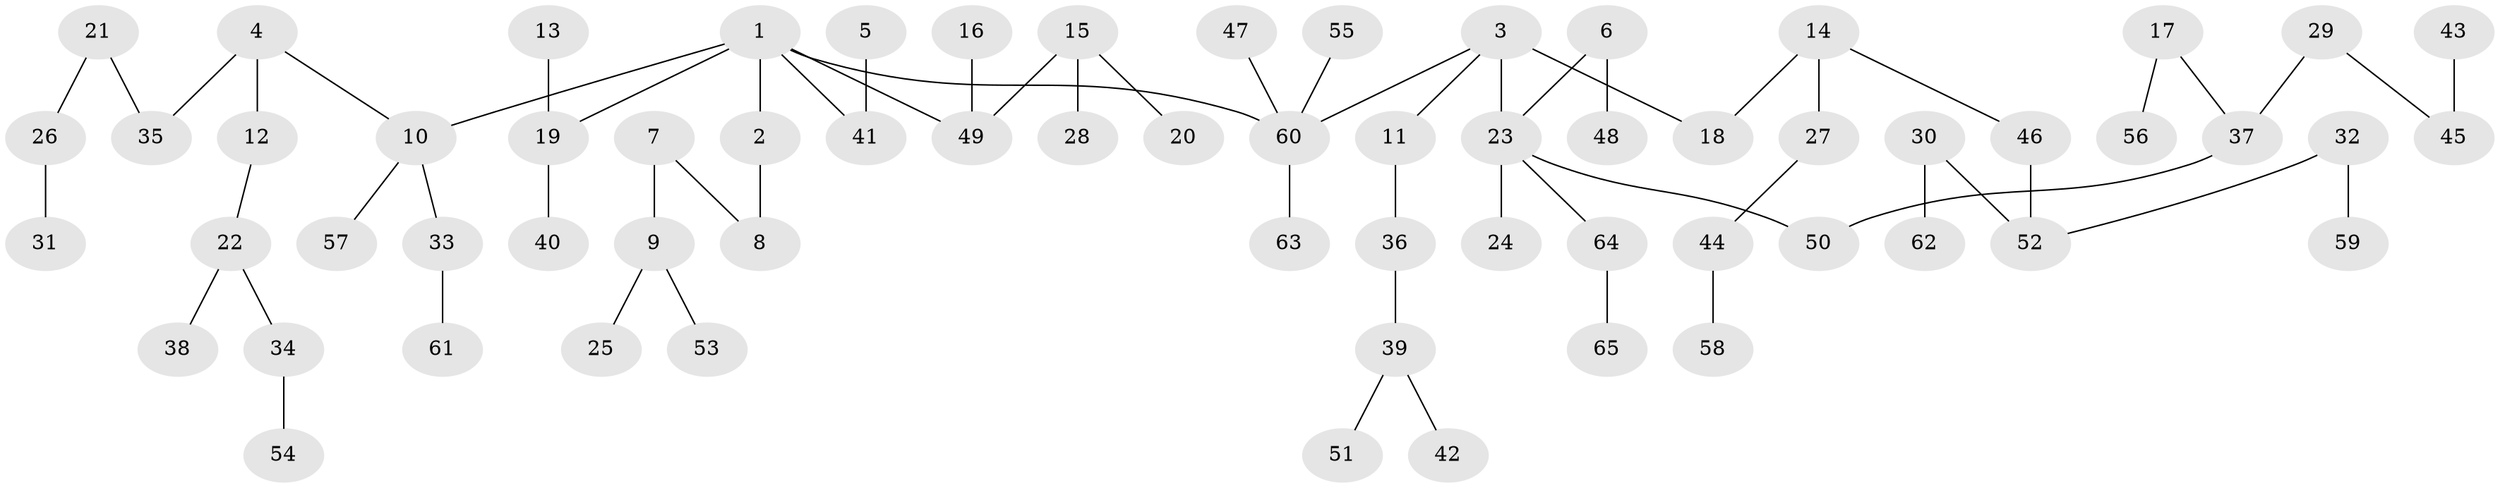 // original degree distribution, {4: 0.05434782608695652, 6: 0.03260869565217391, 2: 0.30434782608695654, 3: 0.15217391304347827, 5: 0.010869565217391304, 1: 0.44565217391304346}
// Generated by graph-tools (version 1.1) at 2025/37/03/04/25 23:37:29]
// undirected, 65 vertices, 64 edges
graph export_dot {
  node [color=gray90,style=filled];
  1;
  2;
  3;
  4;
  5;
  6;
  7;
  8;
  9;
  10;
  11;
  12;
  13;
  14;
  15;
  16;
  17;
  18;
  19;
  20;
  21;
  22;
  23;
  24;
  25;
  26;
  27;
  28;
  29;
  30;
  31;
  32;
  33;
  34;
  35;
  36;
  37;
  38;
  39;
  40;
  41;
  42;
  43;
  44;
  45;
  46;
  47;
  48;
  49;
  50;
  51;
  52;
  53;
  54;
  55;
  56;
  57;
  58;
  59;
  60;
  61;
  62;
  63;
  64;
  65;
  1 -- 2 [weight=1.0];
  1 -- 10 [weight=1.0];
  1 -- 19 [weight=1.0];
  1 -- 41 [weight=1.0];
  1 -- 49 [weight=1.0];
  1 -- 60 [weight=1.0];
  2 -- 8 [weight=1.0];
  3 -- 11 [weight=1.0];
  3 -- 18 [weight=1.0];
  3 -- 23 [weight=1.0];
  3 -- 60 [weight=1.0];
  4 -- 10 [weight=1.0];
  4 -- 12 [weight=1.0];
  4 -- 35 [weight=1.0];
  5 -- 41 [weight=1.0];
  6 -- 23 [weight=1.0];
  6 -- 48 [weight=1.0];
  7 -- 8 [weight=1.0];
  7 -- 9 [weight=1.0];
  9 -- 25 [weight=1.0];
  9 -- 53 [weight=1.0];
  10 -- 33 [weight=1.0];
  10 -- 57 [weight=1.0];
  11 -- 36 [weight=1.0];
  12 -- 22 [weight=1.0];
  13 -- 19 [weight=1.0];
  14 -- 18 [weight=1.0];
  14 -- 27 [weight=1.0];
  14 -- 46 [weight=1.0];
  15 -- 20 [weight=1.0];
  15 -- 28 [weight=1.0];
  15 -- 49 [weight=1.0];
  16 -- 49 [weight=1.0];
  17 -- 37 [weight=1.0];
  17 -- 56 [weight=1.0];
  19 -- 40 [weight=1.0];
  21 -- 26 [weight=1.0];
  21 -- 35 [weight=1.0];
  22 -- 34 [weight=1.0];
  22 -- 38 [weight=1.0];
  23 -- 24 [weight=1.0];
  23 -- 50 [weight=1.0];
  23 -- 64 [weight=1.0];
  26 -- 31 [weight=1.0];
  27 -- 44 [weight=1.0];
  29 -- 37 [weight=1.0];
  29 -- 45 [weight=1.0];
  30 -- 52 [weight=1.0];
  30 -- 62 [weight=1.0];
  32 -- 52 [weight=1.0];
  32 -- 59 [weight=1.0];
  33 -- 61 [weight=1.0];
  34 -- 54 [weight=1.0];
  36 -- 39 [weight=1.0];
  37 -- 50 [weight=1.0];
  39 -- 42 [weight=1.0];
  39 -- 51 [weight=1.0];
  43 -- 45 [weight=1.0];
  44 -- 58 [weight=1.0];
  46 -- 52 [weight=1.0];
  47 -- 60 [weight=1.0];
  55 -- 60 [weight=1.0];
  60 -- 63 [weight=1.0];
  64 -- 65 [weight=1.0];
}
